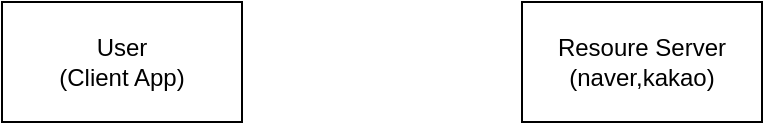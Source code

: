 <mxfile>
    <diagram id="sv0KToWcNNH9A8k2Ov9J" name="Page-1">
        <mxGraphModel dx="1005" dy="521" grid="1" gridSize="10" guides="1" tooltips="1" connect="1" arrows="1" fold="1" page="1" pageScale="1" pageWidth="850" pageHeight="1100" math="0" shadow="0">
            <root>
                <mxCell id="0"/>
                <mxCell id="1" parent="0"/>
                <mxCell id="2" value="User&lt;br&gt;(Client App)" style="rounded=0;whiteSpace=wrap;html=1;" vertex="1" parent="1">
                    <mxGeometry x="210" y="250" width="120" height="60" as="geometry"/>
                </mxCell>
                <mxCell id="3" value="Resoure Server&lt;br&gt;(naver,kakao)" style="rounded=0;whiteSpace=wrap;html=1;" vertex="1" parent="1">
                    <mxGeometry x="470" y="250" width="120" height="60" as="geometry"/>
                </mxCell>
            </root>
        </mxGraphModel>
    </diagram>
</mxfile>